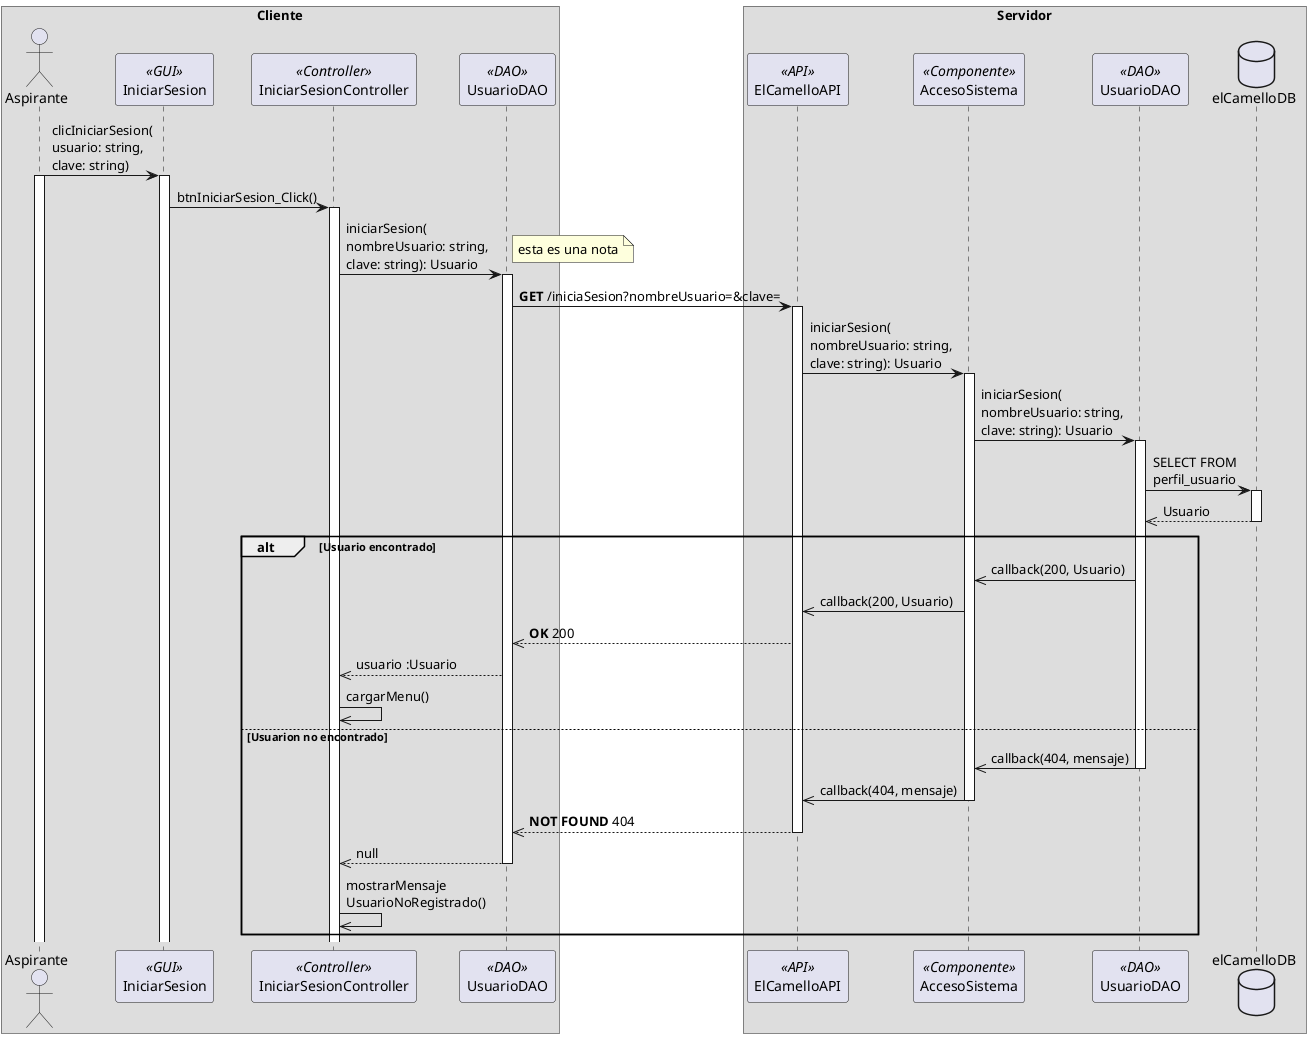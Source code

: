 @startuml Ejemplo

box Cliente
    actor Aspirante as a
    participant IniciarSesion as b <<GUI>> 
    participant IniciarSesionController as c <<Controller>>
    participant UsuarioDAO as d <<DAO>>
end box

box Servidor
    participant ElCamelloAPI as e <<API>>
    participant AccesoSistema as f <<Componente>>
    participant UsuarioDAO as g <<DAO>>
    database elCamelloDB as db
end box

a -> b : clicIniciarSesion(\nusuario: string,\nclave: string)
activate a
activate b

b -> c : btnIniciarSesion_Click()
activate c

c -> d : iniciarSesion(\nnombreUsuario: string,\nclave: string): Usuario
activate d

note right :esta es una nota
d -> e : **GET** /iniciaSesion?nombreUsuario=&clave=
activate e

e -> f : iniciarSesion(\nnombreUsuario: string,\nclave: string): Usuario
activate f

f -> g : iniciarSesion(\nnombreUsuario: string,\nclave: string): Usuario
activate g

g -> db : SELECT FROM \nperfil_usuario
activate db

db -->> g : Usuario
deactivate db

alt Usuario encontrado
    g ->> f : callback(200, Usuario)
    
    f ->> e : callback(200, Usuario)

    e -->> d: **OK** 200
    d -->> c: usuario :Usuario

    c ->> c: cargarMenu()
else Usuarion no encontrado
    g ->> f : callback(404, mensaje)
    deactivate g

    f ->> e : callback(404, mensaje)
    deactivate f

    e -->> d: **NOT FOUND** 404
    deactivate e

    d -->> c: null
    deactivate d

    c ->> c : mostrarMensaje\nUsuarioNoRegistrado()

end

@enduml